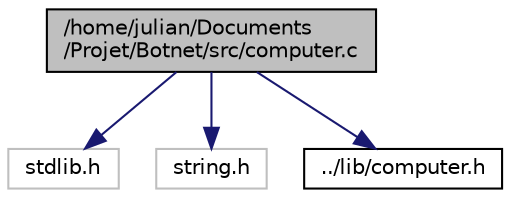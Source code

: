 digraph "/home/julian/Documents/Projet/Botnet/src/computer.c"
{
 // LATEX_PDF_SIZE
  edge [fontname="Helvetica",fontsize="10",labelfontname="Helvetica",labelfontsize="10"];
  node [fontname="Helvetica",fontsize="10",shape=record];
  Node1 [label="/home/julian/Documents\l/Projet/Botnet/src/computer.c",height=0.2,width=0.4,color="black", fillcolor="grey75", style="filled", fontcolor="black",tooltip="Le fichier computer.c définie les fonctions primitives de la structure computer_t."];
  Node1 -> Node2 [color="midnightblue",fontsize="10",style="solid",fontname="Helvetica"];
  Node2 [label="stdlib.h",height=0.2,width=0.4,color="grey75", fillcolor="white", style="filled",tooltip=" "];
  Node1 -> Node3 [color="midnightblue",fontsize="10",style="solid",fontname="Helvetica"];
  Node3 [label="string.h",height=0.2,width=0.4,color="grey75", fillcolor="white", style="filled",tooltip=" "];
  Node1 -> Node4 [color="midnightblue",fontsize="10",style="solid",fontname="Helvetica"];
  Node4 [label="../lib/computer.h",height=0.2,width=0.4,color="black", fillcolor="white", style="filled",URL="$computer_8h_source.html",tooltip=" "];
}

